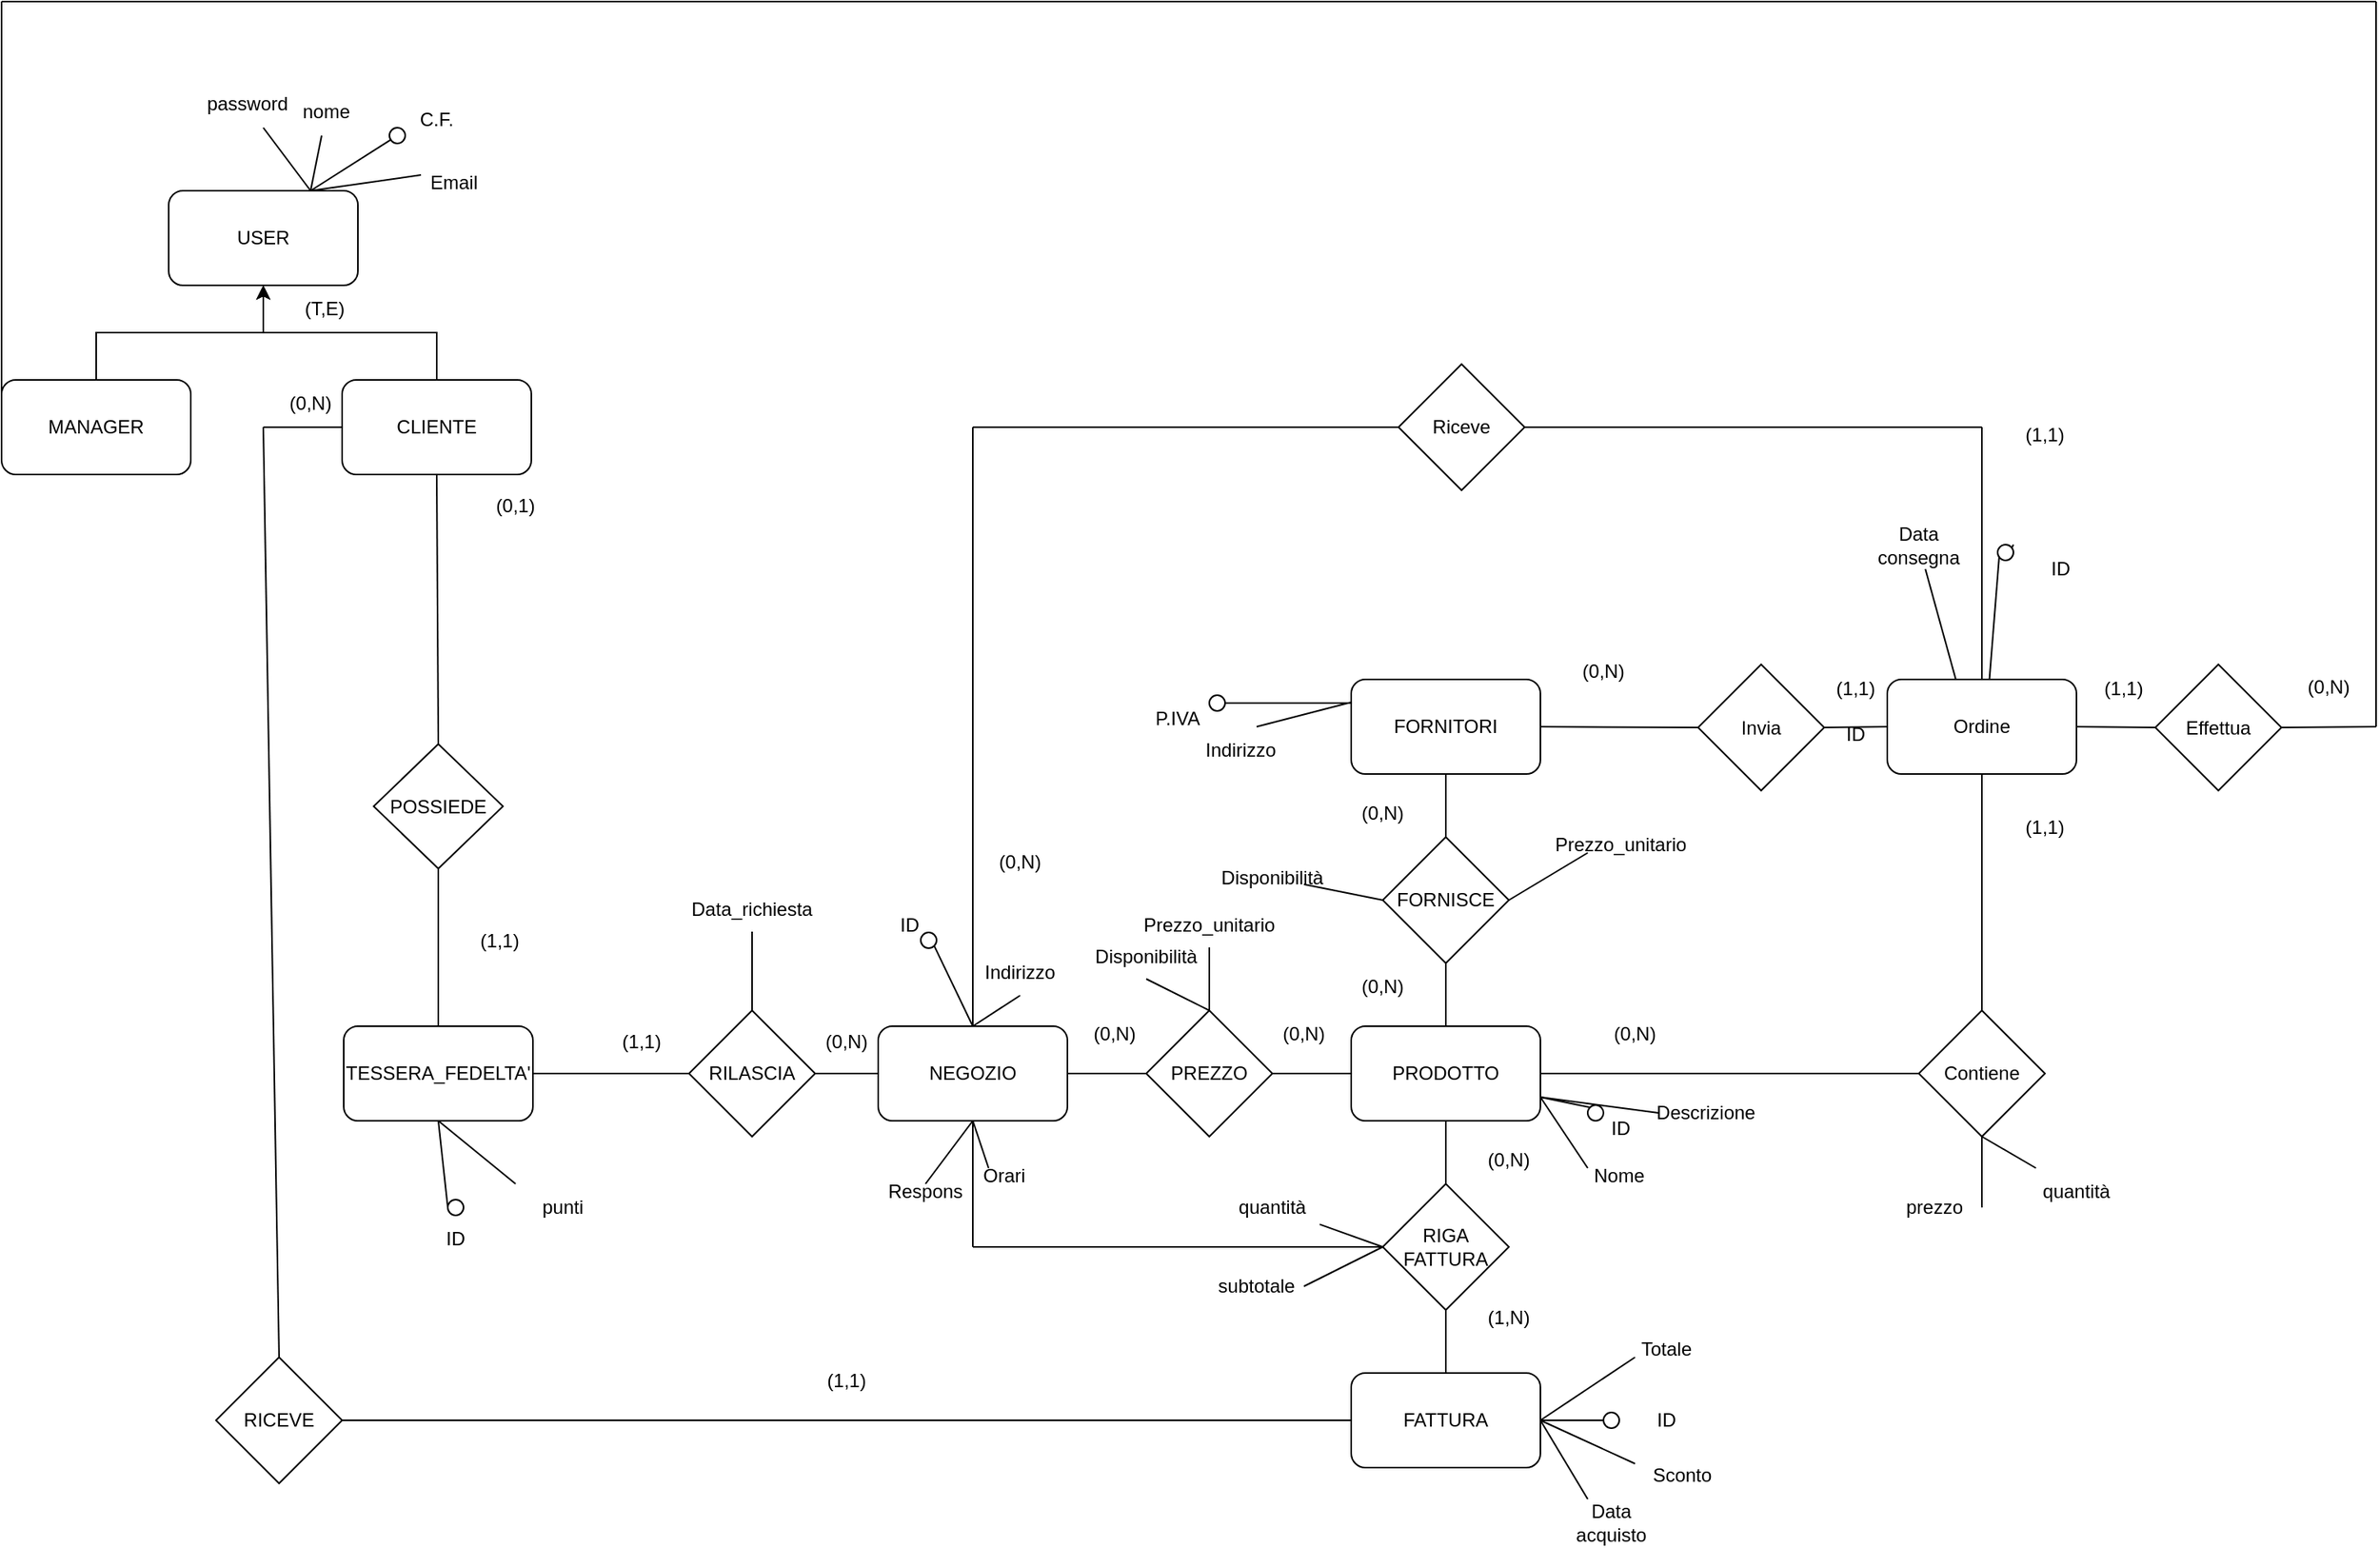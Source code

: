 <mxfile version="28.2.0">
  <diagram name="Pagina-1" id="AKDXOPPKQDUNT3Dliz_G">
    <mxGraphModel dx="1040" dy="721" grid="1" gridSize="10" guides="1" tooltips="1" connect="1" arrows="1" fold="1" page="1" pageScale="1" pageWidth="827" pageHeight="1169" math="0" shadow="0">
      <root>
        <mxCell id="UuZtzR4BIgISt2Awv7rp-0" />
        <mxCell id="UuZtzR4BIgISt2Awv7rp-1" parent="UuZtzR4BIgISt2Awv7rp-0" />
        <mxCell id="7Egx3-XpAwzuQota39Eh-2" value="USER" style="rounded=1;whiteSpace=wrap;html=1;" parent="UuZtzR4BIgISt2Awv7rp-1" vertex="1">
          <mxGeometry x="400" y="370" width="120" height="60" as="geometry" />
        </mxCell>
        <mxCell id="7Egx3-XpAwzuQota39Eh-6" style="edgeStyle=orthogonalEdgeStyle;rounded=0;orthogonalLoop=1;jettySize=auto;html=1;exitX=0.5;exitY=0;exitDx=0;exitDy=0;entryX=0.5;entryY=1;entryDx=0;entryDy=0;" parent="UuZtzR4BIgISt2Awv7rp-1" source="7Egx3-XpAwzuQota39Eh-7" target="7Egx3-XpAwzuQota39Eh-2" edge="1">
          <mxGeometry relative="1" as="geometry" />
        </mxCell>
        <mxCell id="7Egx3-XpAwzuQota39Eh-7" value="CLIENTE" style="rounded=1;whiteSpace=wrap;html=1;" parent="UuZtzR4BIgISt2Awv7rp-1" vertex="1">
          <mxGeometry x="510" y="490" width="120" height="60" as="geometry" />
        </mxCell>
        <mxCell id="7Egx3-XpAwzuQota39Eh-8" style="edgeStyle=orthogonalEdgeStyle;rounded=0;orthogonalLoop=1;jettySize=auto;html=1;exitX=0.5;exitY=0;exitDx=0;exitDy=0;entryX=0.5;entryY=1;entryDx=0;entryDy=0;" parent="UuZtzR4BIgISt2Awv7rp-1" source="7Egx3-XpAwzuQota39Eh-9" target="7Egx3-XpAwzuQota39Eh-2" edge="1">
          <mxGeometry relative="1" as="geometry" />
        </mxCell>
        <mxCell id="7Egx3-XpAwzuQota39Eh-9" value="MANAGER" style="rounded=1;whiteSpace=wrap;html=1;" parent="UuZtzR4BIgISt2Awv7rp-1" vertex="1">
          <mxGeometry x="294" y="490" width="120" height="60" as="geometry" />
        </mxCell>
        <mxCell id="7Egx3-XpAwzuQota39Eh-12" value="" style="endArrow=none;html=1;rounded=0;exitX=0.5;exitY=0;exitDx=0;exitDy=0;entryX=0.5;entryY=1;entryDx=0;entryDy=0;" parent="UuZtzR4BIgISt2Awv7rp-1" source="7Egx3-XpAwzuQota39Eh-124" target="7Egx3-XpAwzuQota39Eh-7" edge="1">
          <mxGeometry width="50" height="50" relative="1" as="geometry">
            <mxPoint x="570" y="591" as="sourcePoint" />
            <mxPoint x="520" y="480" as="targetPoint" />
          </mxGeometry>
        </mxCell>
        <mxCell id="7Egx3-XpAwzuQota39Eh-13" value="(0,1)" style="text;html=1;align=center;verticalAlign=middle;whiteSpace=wrap;rounded=0;" parent="UuZtzR4BIgISt2Awv7rp-1" vertex="1">
          <mxGeometry x="590" y="554.5" width="60" height="30" as="geometry" />
        </mxCell>
        <mxCell id="7Egx3-XpAwzuQota39Eh-34" value="" style="endArrow=none;html=1;rounded=0;entryX=0;entryY=0.5;entryDx=0;entryDy=0;" parent="UuZtzR4BIgISt2Awv7rp-1" target="7Egx3-XpAwzuQota39Eh-7" edge="1">
          <mxGeometry width="50" height="50" relative="1" as="geometry">
            <mxPoint x="460" y="520" as="sourcePoint" />
            <mxPoint x="490" y="520" as="targetPoint" />
          </mxGeometry>
        </mxCell>
        <mxCell id="7Egx3-XpAwzuQota39Eh-35" value="" style="endArrow=none;html=1;rounded=0;exitX=0.5;exitY=0;exitDx=0;exitDy=0;" parent="UuZtzR4BIgISt2Awv7rp-1" source="7Egx3-XpAwzuQota39Eh-151" edge="1">
          <mxGeometry width="50" height="50" relative="1" as="geometry">
            <mxPoint x="460" y="920" as="sourcePoint" />
            <mxPoint x="460" y="520" as="targetPoint" />
          </mxGeometry>
        </mxCell>
        <mxCell id="7Egx3-XpAwzuQota39Eh-38" value="(0,N)" style="text;html=1;align=center;verticalAlign=middle;whiteSpace=wrap;rounded=0;" parent="UuZtzR4BIgISt2Awv7rp-1" vertex="1">
          <mxGeometry x="460" y="490" width="60" height="30" as="geometry" />
        </mxCell>
        <mxCell id="7Egx3-XpAwzuQota39Eh-46" value="" style="endArrow=none;html=1;rounded=0;exitX=0.75;exitY=0;exitDx=0;exitDy=0;" parent="UuZtzR4BIgISt2Awv7rp-1" source="7Egx3-XpAwzuQota39Eh-2" target="7Egx3-XpAwzuQota39Eh-47" edge="1">
          <mxGeometry width="50" height="50" relative="1" as="geometry">
            <mxPoint x="520" y="340" as="sourcePoint" />
            <mxPoint x="570" y="320" as="targetPoint" />
          </mxGeometry>
        </mxCell>
        <mxCell id="7Egx3-XpAwzuQota39Eh-47" value="" style="ellipse;whiteSpace=wrap;html=1;aspect=fixed;" parent="UuZtzR4BIgISt2Awv7rp-1" vertex="1">
          <mxGeometry x="540" y="330" width="10" height="10" as="geometry" />
        </mxCell>
        <mxCell id="7Egx3-XpAwzuQota39Eh-48" value="C.F." style="text;html=1;align=center;verticalAlign=middle;whiteSpace=wrap;rounded=0;" parent="UuZtzR4BIgISt2Awv7rp-1" vertex="1">
          <mxGeometry x="540" y="310" width="60" height="30" as="geometry" />
        </mxCell>
        <mxCell id="7Egx3-XpAwzuQota39Eh-49" value="" style="endArrow=none;html=1;rounded=0;" parent="UuZtzR4BIgISt2Awv7rp-1" target="7Egx3-XpAwzuQota39Eh-50" edge="1">
          <mxGeometry width="50" height="50" relative="1" as="geometry">
            <mxPoint x="490" y="370" as="sourcePoint" />
            <mxPoint x="500" y="320" as="targetPoint" />
          </mxGeometry>
        </mxCell>
        <mxCell id="7Egx3-XpAwzuQota39Eh-50" value="nome" style="text;html=1;align=center;verticalAlign=middle;whiteSpace=wrap;rounded=0;" parent="UuZtzR4BIgISt2Awv7rp-1" vertex="1">
          <mxGeometry x="470" y="305" width="60" height="30" as="geometry" />
        </mxCell>
        <mxCell id="7Egx3-XpAwzuQota39Eh-69" value="ID" style="text;html=1;align=center;verticalAlign=middle;whiteSpace=wrap;rounded=0;" parent="UuZtzR4BIgISt2Awv7rp-1" vertex="1">
          <mxGeometry x="1440" y="700" width="60" height="30" as="geometry" />
        </mxCell>
        <mxCell id="7Egx3-XpAwzuQota39Eh-102" value="(T,E)" style="text;html=1;align=center;verticalAlign=middle;whiteSpace=wrap;rounded=0;" parent="UuZtzR4BIgISt2Awv7rp-1" vertex="1">
          <mxGeometry x="469" y="430" width="60" height="30" as="geometry" />
        </mxCell>
        <mxCell id="7Egx3-XpAwzuQota39Eh-103" value="" style="endArrow=none;html=1;rounded=0;exitX=0;exitY=0.5;exitDx=0;exitDy=0;" parent="UuZtzR4BIgISt2Awv7rp-1" source="7Egx3-XpAwzuQota39Eh-9" edge="1">
          <mxGeometry width="50" height="50" relative="1" as="geometry">
            <mxPoint x="810" y="600" as="sourcePoint" />
            <mxPoint x="294" y="250" as="targetPoint" />
          </mxGeometry>
        </mxCell>
        <mxCell id="7Egx3-XpAwzuQota39Eh-104" value="" style="endArrow=none;html=1;rounded=0;" parent="UuZtzR4BIgISt2Awv7rp-1" edge="1">
          <mxGeometry width="50" height="50" relative="1" as="geometry">
            <mxPoint x="294" y="250" as="sourcePoint" />
            <mxPoint x="1800" y="250" as="targetPoint" />
          </mxGeometry>
        </mxCell>
        <mxCell id="7Egx3-XpAwzuQota39Eh-109" value="" style="endArrow=none;html=1;rounded=0;fontSize=12;startSize=8;endSize=8;curved=1;exitX=0.75;exitY=0;exitDx=0;exitDy=0;" parent="UuZtzR4BIgISt2Awv7rp-1" source="7Egx3-XpAwzuQota39Eh-2" edge="1">
          <mxGeometry width="50" height="50" relative="1" as="geometry">
            <mxPoint x="500" y="370" as="sourcePoint" />
            <mxPoint x="460" y="330" as="targetPoint" />
          </mxGeometry>
        </mxCell>
        <mxCell id="7Egx3-XpAwzuQota39Eh-110" value="" style="endArrow=none;html=1;rounded=0;fontSize=12;startSize=8;endSize=8;curved=1;exitX=0.75;exitY=0;exitDx=0;exitDy=0;" parent="UuZtzR4BIgISt2Awv7rp-1" source="7Egx3-XpAwzuQota39Eh-2" edge="1">
          <mxGeometry width="50" height="50" relative="1" as="geometry">
            <mxPoint x="490" y="510" as="sourcePoint" />
            <mxPoint x="560" y="360" as="targetPoint" />
          </mxGeometry>
        </mxCell>
        <mxCell id="7Egx3-XpAwzuQota39Eh-111" value="password" style="text;html=1;align=center;verticalAlign=middle;whiteSpace=wrap;rounded=0;" parent="UuZtzR4BIgISt2Awv7rp-1" vertex="1">
          <mxGeometry x="420" y="300" width="60" height="30" as="geometry" />
        </mxCell>
        <mxCell id="7Egx3-XpAwzuQota39Eh-112" value="Email" style="text;html=1;align=center;verticalAlign=middle;whiteSpace=wrap;rounded=0;" parent="UuZtzR4BIgISt2Awv7rp-1" vertex="1">
          <mxGeometry x="551" y="350" width="60" height="30" as="geometry" />
        </mxCell>
        <mxCell id="7Egx3-XpAwzuQota39Eh-118" value="NEGOZIO" style="rounded=1;whiteSpace=wrap;html=1;" parent="UuZtzR4BIgISt2Awv7rp-1" vertex="1">
          <mxGeometry x="850" y="900" width="120" height="60" as="geometry" />
        </mxCell>
        <mxCell id="7Egx3-XpAwzuQota39Eh-119" value="PRODOTTO" style="rounded=1;whiteSpace=wrap;html=1;" parent="UuZtzR4BIgISt2Awv7rp-1" vertex="1">
          <mxGeometry x="1150" y="900" width="120" height="60" as="geometry" />
        </mxCell>
        <mxCell id="7Egx3-XpAwzuQota39Eh-120" value="FORNITORI" style="rounded=1;whiteSpace=wrap;html=1;" parent="UuZtzR4BIgISt2Awv7rp-1" vertex="1">
          <mxGeometry x="1150" y="680" width="120" height="60" as="geometry" />
        </mxCell>
        <mxCell id="7Egx3-XpAwzuQota39Eh-121" value="FATTURA" style="rounded=1;whiteSpace=wrap;html=1;" parent="UuZtzR4BIgISt2Awv7rp-1" vertex="1">
          <mxGeometry x="1150" y="1120" width="120" height="60" as="geometry" />
        </mxCell>
        <mxCell id="7Egx3-XpAwzuQota39Eh-122" value="TESSERA_FEDELTA&#39;" style="rounded=1;whiteSpace=wrap;html=1;" parent="UuZtzR4BIgISt2Awv7rp-1" vertex="1">
          <mxGeometry x="511" y="900" width="120" height="60" as="geometry" />
        </mxCell>
        <mxCell id="7Egx3-XpAwzuQota39Eh-124" value="POSSIEDE" style="rhombus;whiteSpace=wrap;html=1;" parent="UuZtzR4BIgISt2Awv7rp-1" vertex="1">
          <mxGeometry x="530" y="721" width="82" height="79" as="geometry" />
        </mxCell>
        <mxCell id="7Egx3-XpAwzuQota39Eh-125" value="" style="endArrow=none;html=1;rounded=0;exitX=0.5;exitY=0;exitDx=0;exitDy=0;entryX=0.5;entryY=1;entryDx=0;entryDy=0;" parent="UuZtzR4BIgISt2Awv7rp-1" source="7Egx3-XpAwzuQota39Eh-122" target="7Egx3-XpAwzuQota39Eh-124" edge="1">
          <mxGeometry width="50" height="50" relative="1" as="geometry">
            <mxPoint x="550" y="720" as="sourcePoint" />
            <mxPoint x="600" y="670" as="targetPoint" />
          </mxGeometry>
        </mxCell>
        <mxCell id="7Egx3-XpAwzuQota39Eh-128" value="(1,1)" style="text;html=1;align=center;verticalAlign=middle;whiteSpace=wrap;rounded=0;" parent="UuZtzR4BIgISt2Awv7rp-1" vertex="1">
          <mxGeometry x="580" y="830.5" width="60" height="30" as="geometry" />
        </mxCell>
        <mxCell id="7Egx3-XpAwzuQota39Eh-129" value="" style="endArrow=none;html=1;rounded=0;exitX=1;exitY=0.5;exitDx=0;exitDy=0;entryX=0;entryY=0.5;entryDx=0;entryDy=0;" parent="UuZtzR4BIgISt2Awv7rp-1" source="7Egx3-XpAwzuQota39Eh-118" target="7Egx3-XpAwzuQota39Eh-130" edge="1">
          <mxGeometry width="50" height="50" relative="1" as="geometry">
            <mxPoint x="970" y="940" as="sourcePoint" />
            <mxPoint x="1020" y="890" as="targetPoint" />
          </mxGeometry>
        </mxCell>
        <mxCell id="7Egx3-XpAwzuQota39Eh-130" value="PREZZO" style="rhombus;whiteSpace=wrap;html=1;" parent="UuZtzR4BIgISt2Awv7rp-1" vertex="1">
          <mxGeometry x="1020" y="890" width="80" height="80" as="geometry" />
        </mxCell>
        <mxCell id="7Egx3-XpAwzuQota39Eh-131" value="" style="endArrow=none;html=1;rounded=0;entryX=0;entryY=0.5;entryDx=0;entryDy=0;exitX=1;exitY=0.5;exitDx=0;exitDy=0;" parent="UuZtzR4BIgISt2Awv7rp-1" source="7Egx3-XpAwzuQota39Eh-130" target="7Egx3-XpAwzuQota39Eh-119" edge="1">
          <mxGeometry width="50" height="50" relative="1" as="geometry">
            <mxPoint x="1100" y="930" as="sourcePoint" />
            <mxPoint x="1150" y="880" as="targetPoint" />
          </mxGeometry>
        </mxCell>
        <mxCell id="7Egx3-XpAwzuQota39Eh-132" value="FORNISCE" style="rhombus;whiteSpace=wrap;html=1;" parent="UuZtzR4BIgISt2Awv7rp-1" vertex="1">
          <mxGeometry x="1170" y="780" width="80" height="80" as="geometry" />
        </mxCell>
        <mxCell id="7Egx3-XpAwzuQota39Eh-133" value="" style="endArrow=none;html=1;rounded=0;exitX=0.5;exitY=0;exitDx=0;exitDy=0;entryX=0.5;entryY=1;entryDx=0;entryDy=0;" parent="UuZtzR4BIgISt2Awv7rp-1" source="7Egx3-XpAwzuQota39Eh-119" target="7Egx3-XpAwzuQota39Eh-132" edge="1">
          <mxGeometry width="50" height="50" relative="1" as="geometry">
            <mxPoint x="1280" y="930" as="sourcePoint" />
            <mxPoint x="1330" y="880" as="targetPoint" />
          </mxGeometry>
        </mxCell>
        <mxCell id="7Egx3-XpAwzuQota39Eh-134" value="" style="endArrow=none;html=1;rounded=0;exitX=0.5;exitY=0;exitDx=0;exitDy=0;entryX=0.5;entryY=1;entryDx=0;entryDy=0;" parent="UuZtzR4BIgISt2Awv7rp-1" source="7Egx3-XpAwzuQota39Eh-132" target="7Egx3-XpAwzuQota39Eh-120" edge="1">
          <mxGeometry width="50" height="50" relative="1" as="geometry">
            <mxPoint x="1400" y="930" as="sourcePoint" />
            <mxPoint x="1450" y="880" as="targetPoint" />
          </mxGeometry>
        </mxCell>
        <mxCell id="7Egx3-XpAwzuQota39Eh-135" value="RILASCIA" style="rhombus;whiteSpace=wrap;html=1;" parent="UuZtzR4BIgISt2Awv7rp-1" vertex="1">
          <mxGeometry x="730" y="890" width="80" height="80" as="geometry" />
        </mxCell>
        <mxCell id="7Egx3-XpAwzuQota39Eh-136" value="" style="endArrow=none;html=1;rounded=0;exitX=1;exitY=0.5;exitDx=0;exitDy=0;entryX=0;entryY=0.5;entryDx=0;entryDy=0;" parent="UuZtzR4BIgISt2Awv7rp-1" source="7Egx3-XpAwzuQota39Eh-122" target="7Egx3-XpAwzuQota39Eh-135" edge="1">
          <mxGeometry width="50" height="50" relative="1" as="geometry">
            <mxPoint x="725" y="930" as="sourcePoint" />
            <mxPoint x="775" y="880" as="targetPoint" />
          </mxGeometry>
        </mxCell>
        <mxCell id="7Egx3-XpAwzuQota39Eh-137" value="" style="endArrow=none;html=1;rounded=0;exitX=1;exitY=0.5;exitDx=0;exitDy=0;entryX=0;entryY=0.5;entryDx=0;entryDy=0;" parent="UuZtzR4BIgISt2Awv7rp-1" source="7Egx3-XpAwzuQota39Eh-135" target="7Egx3-XpAwzuQota39Eh-118" edge="1">
          <mxGeometry width="50" height="50" relative="1" as="geometry">
            <mxPoint x="790" y="890" as="sourcePoint" />
            <mxPoint x="840" y="840" as="targetPoint" />
          </mxGeometry>
        </mxCell>
        <mxCell id="7Egx3-XpAwzuQota39Eh-138" value="RIGA FATTURA" style="rhombus;whiteSpace=wrap;html=1;" parent="UuZtzR4BIgISt2Awv7rp-1" vertex="1">
          <mxGeometry x="1170" y="1000" width="80" height="80" as="geometry" />
        </mxCell>
        <mxCell id="7Egx3-XpAwzuQota39Eh-139" value="" style="endArrow=none;html=1;rounded=0;exitX=0.5;exitY=0;exitDx=0;exitDy=0;entryX=0.5;entryY=1;entryDx=0;entryDy=0;" parent="UuZtzR4BIgISt2Awv7rp-1" source="7Egx3-XpAwzuQota39Eh-138" target="7Egx3-XpAwzuQota39Eh-119" edge="1">
          <mxGeometry width="50" height="50" relative="1" as="geometry">
            <mxPoint x="1140" y="990" as="sourcePoint" />
            <mxPoint x="1190" y="940" as="targetPoint" />
          </mxGeometry>
        </mxCell>
        <mxCell id="7Egx3-XpAwzuQota39Eh-140" value="" style="endArrow=none;html=1;rounded=0;entryX=0.5;entryY=0;entryDx=0;entryDy=0;exitX=0.5;exitY=1;exitDx=0;exitDy=0;" parent="UuZtzR4BIgISt2Awv7rp-1" source="7Egx3-XpAwzuQota39Eh-138" target="7Egx3-XpAwzuQota39Eh-121" edge="1">
          <mxGeometry width="50" height="50" relative="1" as="geometry">
            <mxPoint x="1170" y="1100" as="sourcePoint" />
            <mxPoint x="1190" y="940" as="targetPoint" />
          </mxGeometry>
        </mxCell>
        <mxCell id="7Egx3-XpAwzuQota39Eh-141" value="Invia" style="rhombus;whiteSpace=wrap;html=1;" parent="UuZtzR4BIgISt2Awv7rp-1" vertex="1">
          <mxGeometry x="1370" y="670.5" width="80" height="80" as="geometry" />
        </mxCell>
        <mxCell id="7Egx3-XpAwzuQota39Eh-142" value="" style="endArrow=none;html=1;rounded=0;exitX=1;exitY=0.5;exitDx=0;exitDy=0;entryX=0;entryY=0.5;entryDx=0;entryDy=0;" parent="UuZtzR4BIgISt2Awv7rp-1" source="7Egx3-XpAwzuQota39Eh-120" target="7Egx3-XpAwzuQota39Eh-141" edge="1">
          <mxGeometry width="50" height="50" relative="1" as="geometry">
            <mxPoint x="1140" y="990" as="sourcePoint" />
            <mxPoint x="1190" y="940" as="targetPoint" />
          </mxGeometry>
        </mxCell>
        <mxCell id="7Egx3-XpAwzuQota39Eh-143" value="" style="endArrow=none;html=1;rounded=0;exitX=1;exitY=0.5;exitDx=0;exitDy=0;entryX=0;entryY=0.5;entryDx=0;entryDy=0;" parent="UuZtzR4BIgISt2Awv7rp-1" source="7Egx3-XpAwzuQota39Eh-119" target="7Egx3-XpAwzuQota39Eh-224" edge="1">
          <mxGeometry width="50" height="50" relative="1" as="geometry">
            <mxPoint x="1140" y="990" as="sourcePoint" />
            <mxPoint x="1430" y="930" as="targetPoint" />
          </mxGeometry>
        </mxCell>
        <mxCell id="7Egx3-XpAwzuQota39Eh-144" value="(0,N)" style="text;html=1;align=center;verticalAlign=middle;whiteSpace=wrap;rounded=0;" parent="UuZtzR4BIgISt2Awv7rp-1" vertex="1">
          <mxGeometry x="810" y="900" width="40" height="20" as="geometry" />
        </mxCell>
        <mxCell id="7Egx3-XpAwzuQota39Eh-145" value="(1,1)" style="text;html=1;align=center;verticalAlign=middle;whiteSpace=wrap;rounded=0;" parent="UuZtzR4BIgISt2Awv7rp-1" vertex="1">
          <mxGeometry x="680" y="900" width="40" height="20" as="geometry" />
        </mxCell>
        <mxCell id="7Egx3-XpAwzuQota39Eh-146" value="(0,N)" style="text;html=1;align=center;verticalAlign=middle;whiteSpace=wrap;rounded=0;" parent="UuZtzR4BIgISt2Awv7rp-1" vertex="1">
          <mxGeometry x="970" y="890" width="60" height="30" as="geometry" />
        </mxCell>
        <mxCell id="7Egx3-XpAwzuQota39Eh-147" value="(0,N)" style="text;html=1;align=center;verticalAlign=middle;whiteSpace=wrap;rounded=0;" parent="UuZtzR4BIgISt2Awv7rp-1" vertex="1">
          <mxGeometry x="1090" y="890" width="60" height="30" as="geometry" />
        </mxCell>
        <mxCell id="7Egx3-XpAwzuQota39Eh-150" value="" style="endArrow=none;html=1;rounded=0;entryX=0;entryY=0.5;entryDx=0;entryDy=0;exitX=1;exitY=0.5;exitDx=0;exitDy=0;" parent="UuZtzR4BIgISt2Awv7rp-1" source="7Egx3-XpAwzuQota39Eh-151" target="7Egx3-XpAwzuQota39Eh-121" edge="1">
          <mxGeometry width="50" height="50" relative="1" as="geometry">
            <mxPoint x="630" y="1150" as="sourcePoint" />
            <mxPoint x="850" y="930" as="targetPoint" />
          </mxGeometry>
        </mxCell>
        <mxCell id="7Egx3-XpAwzuQota39Eh-151" value="RICEVE" style="rhombus;whiteSpace=wrap;html=1;" parent="UuZtzR4BIgISt2Awv7rp-1" vertex="1">
          <mxGeometry x="430" y="1110" width="80" height="80" as="geometry" />
        </mxCell>
        <mxCell id="7Egx3-XpAwzuQota39Eh-153" value="(1,1)" style="text;html=1;align=center;verticalAlign=middle;whiteSpace=wrap;rounded=0;" parent="UuZtzR4BIgISt2Awv7rp-1" vertex="1">
          <mxGeometry x="800" y="1110" width="60" height="30" as="geometry" />
        </mxCell>
        <mxCell id="7Egx3-XpAwzuQota39Eh-154" value="(1,N)" style="text;html=1;align=center;verticalAlign=middle;whiteSpace=wrap;rounded=0;" parent="UuZtzR4BIgISt2Awv7rp-1" vertex="1">
          <mxGeometry x="1220" y="1070" width="60" height="30" as="geometry" />
        </mxCell>
        <mxCell id="7Egx3-XpAwzuQota39Eh-155" value="(0,N)" style="text;html=1;align=center;verticalAlign=middle;whiteSpace=wrap;rounded=0;" parent="UuZtzR4BIgISt2Awv7rp-1" vertex="1">
          <mxGeometry x="1220" y="970" width="60" height="30" as="geometry" />
        </mxCell>
        <mxCell id="7Egx3-XpAwzuQota39Eh-156" value="(0,N)" style="text;html=1;align=center;verticalAlign=middle;whiteSpace=wrap;rounded=0;" parent="UuZtzR4BIgISt2Awv7rp-1" vertex="1">
          <mxGeometry x="1140" y="860" width="60" height="30" as="geometry" />
        </mxCell>
        <mxCell id="7Egx3-XpAwzuQota39Eh-157" value="(0,N)" style="text;html=1;align=center;verticalAlign=middle;whiteSpace=wrap;rounded=0;" parent="UuZtzR4BIgISt2Awv7rp-1" vertex="1">
          <mxGeometry x="1140" y="750" width="60" height="30" as="geometry" />
        </mxCell>
        <mxCell id="7Egx3-XpAwzuQota39Eh-158" value="(0,N)" style="text;html=1;align=center;verticalAlign=middle;whiteSpace=wrap;rounded=0;" parent="UuZtzR4BIgISt2Awv7rp-1" vertex="1">
          <mxGeometry x="1280" y="660" width="60" height="30" as="geometry" />
        </mxCell>
        <mxCell id="7Egx3-XpAwzuQota39Eh-159" value="(0,N)" style="text;html=1;align=center;verticalAlign=middle;whiteSpace=wrap;rounded=0;" parent="UuZtzR4BIgISt2Awv7rp-1" vertex="1">
          <mxGeometry x="1300" y="890" width="60" height="30" as="geometry" />
        </mxCell>
        <mxCell id="7Egx3-XpAwzuQota39Eh-165" value="" style="endArrow=none;html=1;rounded=0;entryX=0.5;entryY=1;entryDx=0;entryDy=0;exitX=0;exitY=0.5;exitDx=0;exitDy=0;" parent="UuZtzR4BIgISt2Awv7rp-1" source="7Egx3-XpAwzuQota39Eh-166" target="7Egx3-XpAwzuQota39Eh-122" edge="1">
          <mxGeometry width="50" height="50" relative="1" as="geometry">
            <mxPoint x="650" y="1000" as="sourcePoint" />
            <mxPoint x="659" y="980" as="targetPoint" />
          </mxGeometry>
        </mxCell>
        <mxCell id="7Egx3-XpAwzuQota39Eh-166" value="" style="ellipse;whiteSpace=wrap;html=1;aspect=fixed;" parent="UuZtzR4BIgISt2Awv7rp-1" vertex="1">
          <mxGeometry x="577" y="1010" width="10" height="10" as="geometry" />
        </mxCell>
        <mxCell id="7Egx3-XpAwzuQota39Eh-167" value="ID" style="text;html=1;align=center;verticalAlign=middle;whiteSpace=wrap;rounded=0;" parent="UuZtzR4BIgISt2Awv7rp-1" vertex="1">
          <mxGeometry x="552" y="1020" width="60" height="30" as="geometry" />
        </mxCell>
        <mxCell id="7Egx3-XpAwzuQota39Eh-168" value="" style="endArrow=none;html=1;rounded=0;exitX=0.5;exitY=1;exitDx=0;exitDy=0;entryX=0;entryY=0;entryDx=0;entryDy=0;" parent="UuZtzR4BIgISt2Awv7rp-1" source="7Egx3-XpAwzuQota39Eh-122" target="7Egx3-XpAwzuQota39Eh-169" edge="1">
          <mxGeometry width="50" height="50" relative="1" as="geometry">
            <mxPoint x="720" y="950" as="sourcePoint" />
            <mxPoint x="680" y="990" as="targetPoint" />
          </mxGeometry>
        </mxCell>
        <mxCell id="7Egx3-XpAwzuQota39Eh-169" value="punti" style="text;html=1;align=center;verticalAlign=middle;whiteSpace=wrap;rounded=0;" parent="UuZtzR4BIgISt2Awv7rp-1" vertex="1">
          <mxGeometry x="620" y="1000" width="60" height="30" as="geometry" />
        </mxCell>
        <mxCell id="7Egx3-XpAwzuQota39Eh-170" value="" style="endArrow=none;html=1;rounded=0;entryX=0.5;entryY=0;entryDx=0;entryDy=0;exitX=1;exitY=1;exitDx=0;exitDy=0;" parent="UuZtzR4BIgISt2Awv7rp-1" source="7Egx3-XpAwzuQota39Eh-171" target="7Egx3-XpAwzuQota39Eh-118" edge="1">
          <mxGeometry width="50" height="50" relative="1" as="geometry">
            <mxPoint x="880" y="850" as="sourcePoint" />
            <mxPoint x="900" y="890" as="targetPoint" />
          </mxGeometry>
        </mxCell>
        <mxCell id="7Egx3-XpAwzuQota39Eh-171" value="" style="ellipse;whiteSpace=wrap;html=1;aspect=fixed;" parent="UuZtzR4BIgISt2Awv7rp-1" vertex="1">
          <mxGeometry x="877" y="840.5" width="10" height="10" as="geometry" />
        </mxCell>
        <mxCell id="7Egx3-XpAwzuQota39Eh-172" value="" style="ellipse;whiteSpace=wrap;html=1;aspect=fixed;" parent="UuZtzR4BIgISt2Awv7rp-1" vertex="1">
          <mxGeometry x="1300" y="950" width="10" height="10" as="geometry" />
        </mxCell>
        <mxCell id="7Egx3-XpAwzuQota39Eh-173" value="" style="endArrow=none;html=1;rounded=0;exitX=1;exitY=0.75;exitDx=0;exitDy=0;entryX=0;entryY=0;entryDx=0;entryDy=0;" parent="UuZtzR4BIgISt2Awv7rp-1" source="7Egx3-XpAwzuQota39Eh-119" target="7Egx3-XpAwzuQota39Eh-172" edge="1">
          <mxGeometry width="50" height="50" relative="1" as="geometry">
            <mxPoint x="1060" y="940" as="sourcePoint" />
            <mxPoint x="1110" y="890" as="targetPoint" />
          </mxGeometry>
        </mxCell>
        <mxCell id="7Egx3-XpAwzuQota39Eh-174" value="" style="endArrow=none;html=1;rounded=0;entryX=0;entryY=0.25;entryDx=0;entryDy=0;" parent="UuZtzR4BIgISt2Awv7rp-1" target="7Egx3-XpAwzuQota39Eh-120" edge="1">
          <mxGeometry width="50" height="50" relative="1" as="geometry">
            <mxPoint x="1070" y="695" as="sourcePoint" />
            <mxPoint x="1110" y="890" as="targetPoint" />
          </mxGeometry>
        </mxCell>
        <mxCell id="7Egx3-XpAwzuQota39Eh-175" value="" style="endArrow=none;html=1;rounded=0;exitX=0;exitY=0;exitDx=0;exitDy=0;entryX=0.5;entryY=1;entryDx=0;entryDy=0;" parent="UuZtzR4BIgISt2Awv7rp-1" source="7Egx3-XpAwzuQota39Eh-223" target="7Egx3-XpAwzuQota39Eh-216" edge="1">
          <mxGeometry width="50" height="50" relative="1" as="geometry">
            <mxPoint x="1690" y="820.5" as="sourcePoint" />
            <mxPoint x="1610" y="780" as="targetPoint" />
          </mxGeometry>
        </mxCell>
        <mxCell id="7Egx3-XpAwzuQota39Eh-176" value="" style="endArrow=none;html=1;rounded=0;exitX=1;exitY=0.5;exitDx=0;exitDy=0;" parent="UuZtzR4BIgISt2Awv7rp-1" source="7Egx3-XpAwzuQota39Eh-121" edge="1">
          <mxGeometry width="50" height="50" relative="1" as="geometry">
            <mxPoint x="1240" y="940" as="sourcePoint" />
            <mxPoint x="1310" y="1150" as="targetPoint" />
          </mxGeometry>
        </mxCell>
        <mxCell id="7Egx3-XpAwzuQota39Eh-177" value="" style="ellipse;whiteSpace=wrap;html=1;aspect=fixed;" parent="UuZtzR4BIgISt2Awv7rp-1" vertex="1">
          <mxGeometry x="1310" y="1145" width="10" height="10" as="geometry" />
        </mxCell>
        <mxCell id="7Egx3-XpAwzuQota39Eh-178" value="" style="ellipse;whiteSpace=wrap;html=1;aspect=fixed;" parent="UuZtzR4BIgISt2Awv7rp-1" vertex="1">
          <mxGeometry x="1060" y="690" width="10" height="10" as="geometry" />
        </mxCell>
        <mxCell id="7Egx3-XpAwzuQota39Eh-179" value="ID" style="text;html=1;align=center;verticalAlign=middle;whiteSpace=wrap;rounded=0;" parent="UuZtzR4BIgISt2Awv7rp-1" vertex="1">
          <mxGeometry x="1320" y="1135" width="60" height="30" as="geometry" />
        </mxCell>
        <mxCell id="7Egx3-XpAwzuQota39Eh-180" value="ID" style="text;html=1;align=center;verticalAlign=middle;whiteSpace=wrap;rounded=0;" parent="UuZtzR4BIgISt2Awv7rp-1" vertex="1">
          <mxGeometry x="1291" y="950" width="60" height="30" as="geometry" />
        </mxCell>
        <mxCell id="7Egx3-XpAwzuQota39Eh-181" value="P.IVA" style="text;html=1;align=center;verticalAlign=middle;whiteSpace=wrap;rounded=0;" parent="UuZtzR4BIgISt2Awv7rp-1" vertex="1">
          <mxGeometry x="1010" y="690" width="60" height="30" as="geometry" />
        </mxCell>
        <mxCell id="7Egx3-XpAwzuQota39Eh-182" value="ID" style="text;html=1;align=center;verticalAlign=middle;whiteSpace=wrap;rounded=0;" parent="UuZtzR4BIgISt2Awv7rp-1" vertex="1">
          <mxGeometry x="1570" y="594.5" width="60" height="30" as="geometry" />
        </mxCell>
        <mxCell id="7Egx3-XpAwzuQota39Eh-183" value="ID" style="text;html=1;align=center;verticalAlign=middle;whiteSpace=wrap;rounded=0;" parent="UuZtzR4BIgISt2Awv7rp-1" vertex="1">
          <mxGeometry x="840" y="820.5" width="60" height="30" as="geometry" />
        </mxCell>
        <mxCell id="7Egx3-XpAwzuQota39Eh-184" value="" style="endArrow=none;html=1;rounded=0;exitX=0.5;exitY=0;exitDx=0;exitDy=0;entryX=0.5;entryY=1;entryDx=0;entryDy=0;" parent="UuZtzR4BIgISt2Awv7rp-1" source="7Egx3-XpAwzuQota39Eh-118" target="7Egx3-XpAwzuQota39Eh-185" edge="1">
          <mxGeometry width="50" height="50" relative="1" as="geometry">
            <mxPoint x="970" y="930" as="sourcePoint" />
            <mxPoint x="910" y="870" as="targetPoint" />
          </mxGeometry>
        </mxCell>
        <mxCell id="7Egx3-XpAwzuQota39Eh-185" value="Indirizzo" style="text;html=1;align=center;verticalAlign=middle;whiteSpace=wrap;rounded=0;" parent="UuZtzR4BIgISt2Awv7rp-1" vertex="1">
          <mxGeometry x="910" y="850.5" width="60" height="30" as="geometry" />
        </mxCell>
        <mxCell id="7Egx3-XpAwzuQota39Eh-186" value="" style="endArrow=none;html=1;rounded=0;exitX=0.5;exitY=1;exitDx=0;exitDy=0;" parent="UuZtzR4BIgISt2Awv7rp-1" source="7Egx3-XpAwzuQota39Eh-118" edge="1">
          <mxGeometry width="50" height="50" relative="1" as="geometry">
            <mxPoint x="880" y="910" as="sourcePoint" />
            <mxPoint x="880" y="1000" as="targetPoint" />
          </mxGeometry>
        </mxCell>
        <mxCell id="7Egx3-XpAwzuQota39Eh-187" value="Respons" style="text;html=1;align=center;verticalAlign=middle;whiteSpace=wrap;rounded=0;" parent="UuZtzR4BIgISt2Awv7rp-1" vertex="1">
          <mxGeometry x="850" y="990" width="60" height="30" as="geometry" />
        </mxCell>
        <mxCell id="7Egx3-XpAwzuQota39Eh-188" value="" style="endArrow=none;html=1;rounded=0;exitX=0.5;exitY=1;exitDx=0;exitDy=0;" parent="UuZtzR4BIgISt2Awv7rp-1" source="7Egx3-XpAwzuQota39Eh-118" edge="1">
          <mxGeometry width="50" height="50" relative="1" as="geometry">
            <mxPoint x="880" y="910" as="sourcePoint" />
            <mxPoint x="920" y="990" as="targetPoint" />
          </mxGeometry>
        </mxCell>
        <mxCell id="7Egx3-XpAwzuQota39Eh-189" value="Orari" style="text;html=1;align=center;verticalAlign=middle;whiteSpace=wrap;rounded=0;" parent="UuZtzR4BIgISt2Awv7rp-1" vertex="1">
          <mxGeometry x="900" y="980" width="60" height="30" as="geometry" />
        </mxCell>
        <mxCell id="7Egx3-XpAwzuQota39Eh-190" value="" style="endArrow=none;html=1;rounded=0;" parent="UuZtzR4BIgISt2Awv7rp-1" edge="1">
          <mxGeometry width="50" height="50" relative="1" as="geometry">
            <mxPoint x="1090" y="710" as="sourcePoint" />
            <mxPoint x="1150" y="694.5" as="targetPoint" />
          </mxGeometry>
        </mxCell>
        <mxCell id="7Egx3-XpAwzuQota39Eh-191" value="Indirizzo" style="text;html=1;align=center;verticalAlign=middle;whiteSpace=wrap;rounded=0;" parent="UuZtzR4BIgISt2Awv7rp-1" vertex="1">
          <mxGeometry x="1050" y="710" width="60" height="30" as="geometry" />
        </mxCell>
        <mxCell id="7Egx3-XpAwzuQota39Eh-192" value="" style="endArrow=none;html=1;rounded=0;entryX=1;entryY=0.75;entryDx=0;entryDy=0;" parent="UuZtzR4BIgISt2Awv7rp-1" target="7Egx3-XpAwzuQota39Eh-119" edge="1">
          <mxGeometry width="50" height="50" relative="1" as="geometry">
            <mxPoint x="1300" y="990" as="sourcePoint" />
            <mxPoint x="1360" y="980" as="targetPoint" />
          </mxGeometry>
        </mxCell>
        <mxCell id="7Egx3-XpAwzuQota39Eh-193" value="Nome" style="text;html=1;align=center;verticalAlign=middle;whiteSpace=wrap;rounded=0;" parent="UuZtzR4BIgISt2Awv7rp-1" vertex="1">
          <mxGeometry x="1290" y="980" width="60" height="30" as="geometry" />
        </mxCell>
        <mxCell id="7Egx3-XpAwzuQota39Eh-194" value="" style="endArrow=none;html=1;rounded=0;exitX=1;exitY=0.75;exitDx=0;exitDy=0;entryX=0;entryY=0.5;entryDx=0;entryDy=0;" parent="UuZtzR4BIgISt2Awv7rp-1" source="7Egx3-XpAwzuQota39Eh-119" target="7Egx3-XpAwzuQota39Eh-195" edge="1">
          <mxGeometry width="50" height="50" relative="1" as="geometry">
            <mxPoint x="980" y="910" as="sourcePoint" />
            <mxPoint x="1330" y="940" as="targetPoint" />
          </mxGeometry>
        </mxCell>
        <mxCell id="7Egx3-XpAwzuQota39Eh-195" value="Descrizione" style="text;html=1;align=center;verticalAlign=middle;whiteSpace=wrap;rounded=0;" parent="UuZtzR4BIgISt2Awv7rp-1" vertex="1">
          <mxGeometry x="1345" y="940" width="60" height="30" as="geometry" />
        </mxCell>
        <mxCell id="7Egx3-XpAwzuQota39Eh-196" value="" style="endArrow=none;html=1;rounded=0;entryX=0.5;entryY=1;entryDx=0;entryDy=0;" parent="UuZtzR4BIgISt2Awv7rp-1" source="7Egx3-XpAwzuQota39Eh-213" target="7Egx3-XpAwzuQota39Eh-216" edge="1">
          <mxGeometry width="50" height="50" relative="1" as="geometry">
            <mxPoint x="1630" y="830.5" as="sourcePoint" />
            <mxPoint x="1530" y="850" as="targetPoint" />
          </mxGeometry>
        </mxCell>
        <mxCell id="7Egx3-XpAwzuQota39Eh-197" value="" style="endArrow=none;html=1;rounded=0;entryX=1;entryY=0.5;entryDx=0;entryDy=0;exitX=0;exitY=0.25;exitDx=0;exitDy=0;" parent="UuZtzR4BIgISt2Awv7rp-1" source="7Egx3-XpAwzuQota39Eh-200" target="7Egx3-XpAwzuQota39Eh-121" edge="1">
          <mxGeometry width="50" height="50" relative="1" as="geometry">
            <mxPoint x="1320" y="1190" as="sourcePoint" />
            <mxPoint x="1310" y="1165" as="targetPoint" />
          </mxGeometry>
        </mxCell>
        <mxCell id="7Egx3-XpAwzuQota39Eh-198" value="" style="endArrow=none;html=1;rounded=0;exitX=1;exitY=0.5;exitDx=0;exitDy=0;" parent="UuZtzR4BIgISt2Awv7rp-1" source="7Egx3-XpAwzuQota39Eh-121" edge="1">
          <mxGeometry width="50" height="50" relative="1" as="geometry">
            <mxPoint x="1150" y="1110" as="sourcePoint" />
            <mxPoint x="1300" y="1200" as="targetPoint" />
          </mxGeometry>
        </mxCell>
        <mxCell id="7Egx3-XpAwzuQota39Eh-199" value="Data acquisto" style="text;html=1;align=center;verticalAlign=middle;whiteSpace=wrap;rounded=0;" parent="UuZtzR4BIgISt2Awv7rp-1" vertex="1">
          <mxGeometry x="1285" y="1200" width="60" height="30" as="geometry" />
        </mxCell>
        <mxCell id="7Egx3-XpAwzuQota39Eh-200" value="Sconto" style="text;html=1;align=center;verticalAlign=middle;whiteSpace=wrap;rounded=0;" parent="UuZtzR4BIgISt2Awv7rp-1" vertex="1">
          <mxGeometry x="1330" y="1170" width="60" height="30" as="geometry" />
        </mxCell>
        <mxCell id="7Egx3-XpAwzuQota39Eh-201" value="" style="endArrow=none;html=1;rounded=0;exitX=1;exitY=0.5;exitDx=0;exitDy=0;" parent="UuZtzR4BIgISt2Awv7rp-1" source="7Egx3-XpAwzuQota39Eh-121" edge="1">
          <mxGeometry width="50" height="50" relative="1" as="geometry">
            <mxPoint x="1150" y="1110" as="sourcePoint" />
            <mxPoint x="1330" y="1110" as="targetPoint" />
          </mxGeometry>
        </mxCell>
        <mxCell id="7Egx3-XpAwzuQota39Eh-202" value="Totale" style="text;html=1;align=center;verticalAlign=middle;whiteSpace=wrap;rounded=0;" parent="UuZtzR4BIgISt2Awv7rp-1" vertex="1">
          <mxGeometry x="1320" y="1090" width="60" height="30" as="geometry" />
        </mxCell>
        <mxCell id="7Egx3-XpAwzuQota39Eh-203" value="" style="endArrow=none;html=1;rounded=0;exitX=0.5;exitY=0;exitDx=0;exitDy=0;" parent="UuZtzR4BIgISt2Awv7rp-1" source="7Egx3-XpAwzuQota39Eh-130" edge="1">
          <mxGeometry width="50" height="50" relative="1" as="geometry">
            <mxPoint x="1090" y="910" as="sourcePoint" />
            <mxPoint x="1060" y="850" as="targetPoint" />
          </mxGeometry>
        </mxCell>
        <mxCell id="7Egx3-XpAwzuQota39Eh-204" value="Prezzo_unitario" style="text;html=1;align=center;verticalAlign=middle;whiteSpace=wrap;rounded=0;" parent="UuZtzR4BIgISt2Awv7rp-1" vertex="1">
          <mxGeometry x="1030" y="820.5" width="60" height="30" as="geometry" />
        </mxCell>
        <mxCell id="7Egx3-XpAwzuQota39Eh-205" value="" style="endArrow=none;html=1;rounded=0;entryX=0;entryY=0.5;entryDx=0;entryDy=0;" parent="UuZtzR4BIgISt2Awv7rp-1" target="7Egx3-XpAwzuQota39Eh-132" edge="1">
          <mxGeometry width="50" height="50" relative="1" as="geometry">
            <mxPoint x="1120" y="810" as="sourcePoint" />
            <mxPoint x="1160" y="810" as="targetPoint" />
          </mxGeometry>
        </mxCell>
        <mxCell id="7Egx3-XpAwzuQota39Eh-206" value="Disponibilità" style="text;html=1;align=center;verticalAlign=middle;whiteSpace=wrap;rounded=0;" parent="UuZtzR4BIgISt2Awv7rp-1" vertex="1">
          <mxGeometry x="1070" y="790.5" width="60" height="30" as="geometry" />
        </mxCell>
        <mxCell id="7Egx3-XpAwzuQota39Eh-207" value="" style="endArrow=none;html=1;rounded=0;" parent="UuZtzR4BIgISt2Awv7rp-1" edge="1">
          <mxGeometry width="50" height="50" relative="1" as="geometry">
            <mxPoint x="770" y="890" as="sourcePoint" />
            <mxPoint x="770" y="840" as="targetPoint" />
          </mxGeometry>
        </mxCell>
        <mxCell id="7Egx3-XpAwzuQota39Eh-208" value="Data_richiesta" style="text;html=1;align=center;verticalAlign=middle;whiteSpace=wrap;rounded=0;" parent="UuZtzR4BIgISt2Awv7rp-1" vertex="1">
          <mxGeometry x="740" y="810.5" width="60" height="30" as="geometry" />
        </mxCell>
        <mxCell id="7Egx3-XpAwzuQota39Eh-209" value="" style="endArrow=none;html=1;rounded=0;entryX=0;entryY=0.5;entryDx=0;entryDy=0;" parent="UuZtzR4BIgISt2Awv7rp-1" source="7Egx3-XpAwzuQota39Eh-210" target="7Egx3-XpAwzuQota39Eh-138" edge="1">
          <mxGeometry width="50" height="50" relative="1" as="geometry">
            <mxPoint x="1120" y="1040" as="sourcePoint" />
            <mxPoint x="1150" y="1050" as="targetPoint" />
          </mxGeometry>
        </mxCell>
        <mxCell id="7Egx3-XpAwzuQota39Eh-210" value="&lt;div&gt;quantità&lt;/div&gt;" style="text;html=1;align=center;verticalAlign=middle;whiteSpace=wrap;rounded=0;" parent="UuZtzR4BIgISt2Awv7rp-1" vertex="1">
          <mxGeometry x="1070" y="1000" width="60" height="30" as="geometry" />
        </mxCell>
        <mxCell id="7Egx3-XpAwzuQota39Eh-211" value="" style="endArrow=none;html=1;rounded=0;entryX=0;entryY=0.5;entryDx=0;entryDy=0;exitX=1;exitY=0.5;exitDx=0;exitDy=0;" parent="UuZtzR4BIgISt2Awv7rp-1" source="7Egx3-XpAwzuQota39Eh-212" target="7Egx3-XpAwzuQota39Eh-138" edge="1">
          <mxGeometry width="50" height="50" relative="1" as="geometry">
            <mxPoint x="1100" y="1050" as="sourcePoint" />
            <mxPoint x="1000" y="910" as="targetPoint" />
          </mxGeometry>
        </mxCell>
        <mxCell id="7Egx3-XpAwzuQota39Eh-212" value="subtotale" style="text;html=1;align=center;verticalAlign=middle;whiteSpace=wrap;rounded=0;" parent="UuZtzR4BIgISt2Awv7rp-1" vertex="1">
          <mxGeometry x="1060" y="1050" width="60" height="30" as="geometry" />
        </mxCell>
        <mxCell id="7Egx3-XpAwzuQota39Eh-213" value="Data consegna" style="text;html=1;align=center;verticalAlign=middle;whiteSpace=wrap;rounded=0;" parent="UuZtzR4BIgISt2Awv7rp-1" vertex="1">
          <mxGeometry x="1480" y="580" width="60" height="30" as="geometry" />
        </mxCell>
        <mxCell id="7Egx3-XpAwzuQota39Eh-214" value="" style="endArrow=none;html=1;rounded=0;entryX=0;entryY=0.5;entryDx=0;entryDy=0;exitX=1;exitY=0.5;exitDx=0;exitDy=0;" parent="UuZtzR4BIgISt2Awv7rp-1" source="7Egx3-XpAwzuQota39Eh-218" edge="1">
          <mxGeometry width="50" height="50" relative="1" as="geometry">
            <mxPoint x="1750" y="710.5" as="sourcePoint" />
            <mxPoint x="1800" y="710" as="targetPoint" />
          </mxGeometry>
        </mxCell>
        <mxCell id="7Egx3-XpAwzuQota39Eh-215" value="(1,1)" style="text;html=1;align=center;verticalAlign=middle;whiteSpace=wrap;rounded=0;" parent="UuZtzR4BIgISt2Awv7rp-1" vertex="1">
          <mxGeometry x="1440" y="670.5" width="60" height="30" as="geometry" />
        </mxCell>
        <mxCell id="7Egx3-XpAwzuQota39Eh-216" value="Ordine" style="rounded=1;whiteSpace=wrap;html=1;" parent="UuZtzR4BIgISt2Awv7rp-1" vertex="1">
          <mxGeometry x="1490" y="680" width="120" height="60" as="geometry" />
        </mxCell>
        <mxCell id="7Egx3-XpAwzuQota39Eh-217" value="" style="endArrow=none;html=1;rounded=0;entryX=0;entryY=0.5;entryDx=0;entryDy=0;exitX=1;exitY=0.5;exitDx=0;exitDy=0;" parent="UuZtzR4BIgISt2Awv7rp-1" source="7Egx3-XpAwzuQota39Eh-141" target="7Egx3-XpAwzuQota39Eh-216" edge="1">
          <mxGeometry width="50" height="50" relative="1" as="geometry">
            <mxPoint x="1440" y="880.5" as="sourcePoint" />
            <mxPoint x="1490" y="880.5" as="targetPoint" />
          </mxGeometry>
        </mxCell>
        <mxCell id="7Egx3-XpAwzuQota39Eh-218" value="Effettua" style="rhombus;whiteSpace=wrap;html=1;" parent="UuZtzR4BIgISt2Awv7rp-1" vertex="1">
          <mxGeometry x="1660" y="670.5" width="80" height="80" as="geometry" />
        </mxCell>
        <mxCell id="7Egx3-XpAwzuQota39Eh-219" value="" style="endArrow=none;html=1;rounded=0;entryX=0;entryY=0.5;entryDx=0;entryDy=0;exitX=1;exitY=0.5;exitDx=0;exitDy=0;" parent="UuZtzR4BIgISt2Awv7rp-1" source="7Egx3-XpAwzuQota39Eh-216" target="7Egx3-XpAwzuQota39Eh-218" edge="1">
          <mxGeometry width="50" height="50" relative="1" as="geometry">
            <mxPoint x="1740" y="770" as="sourcePoint" />
            <mxPoint x="1790" y="770" as="targetPoint" />
          </mxGeometry>
        </mxCell>
        <mxCell id="7Egx3-XpAwzuQota39Eh-220" value="(1,1)" style="text;html=1;align=center;verticalAlign=middle;whiteSpace=wrap;rounded=0;" parent="UuZtzR4BIgISt2Awv7rp-1" vertex="1">
          <mxGeometry x="1610" y="670.5" width="60" height="30" as="geometry" />
        </mxCell>
        <mxCell id="7Egx3-XpAwzuQota39Eh-221" value="(0,N)" style="text;html=1;align=center;verticalAlign=middle;whiteSpace=wrap;rounded=0;" parent="UuZtzR4BIgISt2Awv7rp-1" vertex="1">
          <mxGeometry x="1740" y="670" width="60" height="30" as="geometry" />
        </mxCell>
        <mxCell id="7Egx3-XpAwzuQota39Eh-222" value="" style="endArrow=none;html=1;rounded=0;exitX=0;exitY=0;exitDx=0;exitDy=0;entryX=0.5;entryY=1;entryDx=0;entryDy=0;" parent="UuZtzR4BIgISt2Awv7rp-1" source="7Egx3-XpAwzuQota39Eh-182" target="7Egx3-XpAwzuQota39Eh-223" edge="1">
          <mxGeometry width="50" height="50" relative="1" as="geometry">
            <mxPoint x="1570" y="595" as="sourcePoint" />
            <mxPoint x="1550" y="740" as="targetPoint" />
          </mxGeometry>
        </mxCell>
        <mxCell id="7Egx3-XpAwzuQota39Eh-223" value="" style="ellipse;whiteSpace=wrap;html=1;aspect=fixed;" parent="UuZtzR4BIgISt2Awv7rp-1" vertex="1">
          <mxGeometry x="1560" y="594.5" width="10" height="10" as="geometry" />
        </mxCell>
        <mxCell id="7Egx3-XpAwzuQota39Eh-224" value="Contiene" style="rhombus;whiteSpace=wrap;html=1;" parent="UuZtzR4BIgISt2Awv7rp-1" vertex="1">
          <mxGeometry x="1510" y="890" width="80" height="80" as="geometry" />
        </mxCell>
        <mxCell id="7Egx3-XpAwzuQota39Eh-225" value="" style="endArrow=none;html=1;rounded=0;entryX=0.5;entryY=1;entryDx=0;entryDy=0;" parent="UuZtzR4BIgISt2Awv7rp-1" source="7Egx3-XpAwzuQota39Eh-226" target="7Egx3-XpAwzuQota39Eh-224" edge="1">
          <mxGeometry width="50" height="50" relative="1" as="geometry">
            <mxPoint x="1570" y="1050" as="sourcePoint" />
            <mxPoint x="1620" y="1050" as="targetPoint" />
          </mxGeometry>
        </mxCell>
        <mxCell id="7Egx3-XpAwzuQota39Eh-226" value="&lt;div&gt;quantità&lt;/div&gt;" style="text;html=1;align=center;verticalAlign=middle;whiteSpace=wrap;rounded=0;" parent="UuZtzR4BIgISt2Awv7rp-1" vertex="1">
          <mxGeometry x="1580" y="990" width="60" height="30" as="geometry" />
        </mxCell>
        <mxCell id="7Egx3-XpAwzuQota39Eh-227" value="" style="endArrow=none;html=1;rounded=0;entryX=0.5;entryY=1;entryDx=0;entryDy=0;exitX=1;exitY=0.5;exitDx=0;exitDy=0;" parent="UuZtzR4BIgISt2Awv7rp-1" source="7Egx3-XpAwzuQota39Eh-228" target="7Egx3-XpAwzuQota39Eh-224" edge="1">
          <mxGeometry width="50" height="50" relative="1" as="geometry">
            <mxPoint x="1550" y="1060" as="sourcePoint" />
            <mxPoint x="1620" y="1050" as="targetPoint" />
          </mxGeometry>
        </mxCell>
        <mxCell id="7Egx3-XpAwzuQota39Eh-228" value="prezzo" style="text;html=1;align=center;verticalAlign=middle;whiteSpace=wrap;rounded=0;" parent="UuZtzR4BIgISt2Awv7rp-1" vertex="1">
          <mxGeometry x="1490" y="1000" width="60" height="30" as="geometry" />
        </mxCell>
        <mxCell id="7Egx3-XpAwzuQota39Eh-229" value="" style="endArrow=none;html=1;rounded=0;entryX=0.5;entryY=1;entryDx=0;entryDy=0;exitX=0.5;exitY=0;exitDx=0;exitDy=0;" parent="UuZtzR4BIgISt2Awv7rp-1" source="7Egx3-XpAwzuQota39Eh-224" target="7Egx3-XpAwzuQota39Eh-216" edge="1">
          <mxGeometry width="50" height="50" relative="1" as="geometry">
            <mxPoint x="1410" y="950" as="sourcePoint" />
            <mxPoint x="1460" y="900" as="targetPoint" />
          </mxGeometry>
        </mxCell>
        <mxCell id="7Egx3-XpAwzuQota39Eh-230" value="(1,1)" style="text;html=1;align=center;verticalAlign=middle;whiteSpace=wrap;rounded=0;" parent="UuZtzR4BIgISt2Awv7rp-1" vertex="1">
          <mxGeometry x="1560" y="759" width="60" height="30" as="geometry" />
        </mxCell>
        <mxCell id="7Egx3-XpAwzuQota39Eh-231" value="" style="endArrow=none;html=1;rounded=0;exitX=0.5;exitY=0;exitDx=0;exitDy=0;" parent="UuZtzR4BIgISt2Awv7rp-1" source="7Egx3-XpAwzuQota39Eh-118" edge="1">
          <mxGeometry width="50" height="50" relative="1" as="geometry">
            <mxPoint x="1300" y="790" as="sourcePoint" />
            <mxPoint x="910" y="520" as="targetPoint" />
          </mxGeometry>
        </mxCell>
        <mxCell id="7Egx3-XpAwzuQota39Eh-232" value="" style="endArrow=none;html=1;rounded=0;" parent="UuZtzR4BIgISt2Awv7rp-1" source="7Egx3-XpAwzuQota39Eh-237" edge="1">
          <mxGeometry width="50" height="50" relative="1" as="geometry">
            <mxPoint x="910" y="520" as="sourcePoint" />
            <mxPoint x="1550" y="520" as="targetPoint" />
          </mxGeometry>
        </mxCell>
        <mxCell id="7Egx3-XpAwzuQota39Eh-233" value="" style="endArrow=none;html=1;rounded=0;exitX=0.5;exitY=0;exitDx=0;exitDy=0;" parent="UuZtzR4BIgISt2Awv7rp-1" source="7Egx3-XpAwzuQota39Eh-216" edge="1">
          <mxGeometry width="50" height="50" relative="1" as="geometry">
            <mxPoint x="1300" y="790" as="sourcePoint" />
            <mxPoint x="1550" y="520" as="targetPoint" />
          </mxGeometry>
        </mxCell>
        <mxCell id="7Egx3-XpAwzuQota39Eh-234" value="(0,N)" style="text;html=1;align=center;verticalAlign=middle;whiteSpace=wrap;rounded=0;" parent="UuZtzR4BIgISt2Awv7rp-1" vertex="1">
          <mxGeometry x="910" y="781" width="60" height="30" as="geometry" />
        </mxCell>
        <mxCell id="7Egx3-XpAwzuQota39Eh-235" value="(1,1)" style="text;html=1;align=center;verticalAlign=middle;whiteSpace=wrap;rounded=0;" parent="UuZtzR4BIgISt2Awv7rp-1" vertex="1">
          <mxGeometry x="1560" y="510" width="60" height="30" as="geometry" />
        </mxCell>
        <mxCell id="7Egx3-XpAwzuQota39Eh-236" value="" style="endArrow=none;html=1;rounded=0;" parent="UuZtzR4BIgISt2Awv7rp-1" target="7Egx3-XpAwzuQota39Eh-237" edge="1">
          <mxGeometry width="50" height="50" relative="1" as="geometry">
            <mxPoint x="910" y="520" as="sourcePoint" />
            <mxPoint x="1550" y="520" as="targetPoint" />
          </mxGeometry>
        </mxCell>
        <mxCell id="7Egx3-XpAwzuQota39Eh-237" value="Riceve" style="rhombus;whiteSpace=wrap;html=1;" parent="UuZtzR4BIgISt2Awv7rp-1" vertex="1">
          <mxGeometry x="1180" y="480" width="80" height="80" as="geometry" />
        </mxCell>
        <mxCell id="7Egx3-XpAwzuQota39Eh-238" value="" style="endArrow=none;html=1;rounded=0;exitX=1;exitY=0.5;exitDx=0;exitDy=0;" parent="UuZtzR4BIgISt2Awv7rp-1" source="7Egx3-XpAwzuQota39Eh-132" edge="1">
          <mxGeometry width="50" height="50" relative="1" as="geometry">
            <mxPoint x="1270" y="780" as="sourcePoint" />
            <mxPoint x="1300" y="790" as="targetPoint" />
          </mxGeometry>
        </mxCell>
        <mxCell id="7Egx3-XpAwzuQota39Eh-239" value="Prezzo_unitario" style="text;html=1;align=center;verticalAlign=middle;whiteSpace=wrap;rounded=0;" parent="UuZtzR4BIgISt2Awv7rp-1" vertex="1">
          <mxGeometry x="1291" y="770" width="60" height="30" as="geometry" />
        </mxCell>
        <mxCell id="7Egx3-XpAwzuQota39Eh-240" value="" style="endArrow=none;html=1;rounded=0;exitX=0.5;exitY=0;exitDx=0;exitDy=0;" parent="UuZtzR4BIgISt2Awv7rp-1" source="7Egx3-XpAwzuQota39Eh-130" edge="1">
          <mxGeometry width="50" height="50" relative="1" as="geometry">
            <mxPoint x="1270" y="780" as="sourcePoint" />
            <mxPoint x="1020" y="870" as="targetPoint" />
          </mxGeometry>
        </mxCell>
        <mxCell id="7Egx3-XpAwzuQota39Eh-241" value="Disponibilità" style="text;html=1;align=center;verticalAlign=middle;whiteSpace=wrap;rounded=0;" parent="UuZtzR4BIgISt2Awv7rp-1" vertex="1">
          <mxGeometry x="990" y="840.5" width="60" height="30" as="geometry" />
        </mxCell>
        <mxCell id="7Egx3-XpAwzuQota39Eh-242" value="" style="endArrow=none;html=1;rounded=0;fontSize=12;startSize=8;endSize=8;curved=1;" parent="UuZtzR4BIgISt2Awv7rp-1" edge="1">
          <mxGeometry width="50" height="50" relative="1" as="geometry">
            <mxPoint x="1800" y="710" as="sourcePoint" />
            <mxPoint x="1800" y="250" as="targetPoint" />
          </mxGeometry>
        </mxCell>
        <mxCell id="Qlev2ck28NTLMmU6-dze-0" value="" style="endArrow=none;html=1;rounded=0;fontSize=12;startSize=8;endSize=8;curved=1;exitX=0.5;exitY=1;exitDx=0;exitDy=0;" edge="1" parent="UuZtzR4BIgISt2Awv7rp-1" source="7Egx3-XpAwzuQota39Eh-118">
          <mxGeometry width="50" height="50" relative="1" as="geometry">
            <mxPoint x="1030" y="860" as="sourcePoint" />
            <mxPoint x="910" y="1040" as="targetPoint" />
          </mxGeometry>
        </mxCell>
        <mxCell id="Qlev2ck28NTLMmU6-dze-1" value="" style="endArrow=none;html=1;rounded=0;fontSize=12;startSize=8;endSize=8;curved=1;exitX=0;exitY=0.5;exitDx=0;exitDy=0;" edge="1" parent="UuZtzR4BIgISt2Awv7rp-1" source="7Egx3-XpAwzuQota39Eh-138">
          <mxGeometry width="50" height="50" relative="1" as="geometry">
            <mxPoint x="1030" y="860" as="sourcePoint" />
            <mxPoint x="910" y="1040" as="targetPoint" />
          </mxGeometry>
        </mxCell>
      </root>
    </mxGraphModel>
  </diagram>
</mxfile>

